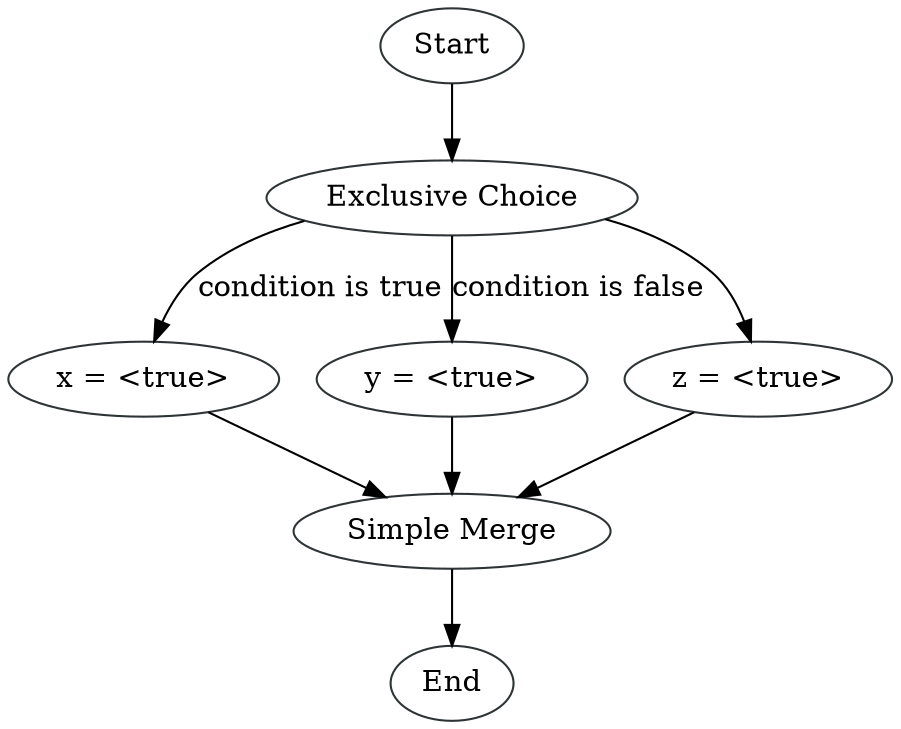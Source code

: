 digraph ExclusiveChoiceWithUnconditionalOutNodeSimpleMerge {
node1 [label="Start", color="#2e3436"]
node2 [label="Exclusive Choice", color="#2e3436"]
node3 [label="x = <true>", color="#2e3436"]
node4 [label="Simple Merge", color="#2e3436"]
node5 [label="End", color="#2e3436"]
node6 [label="y = <true>", color="#2e3436"]
node7 [label="z = <true>", color="#2e3436"]

node1 -> node2
node2 -> node3 [label="condition is true"]
node2 -> node6 [label="condition is false"]
node2 -> node7
node3 -> node4
node4 -> node5
node6 -> node4
node7 -> node4
}
